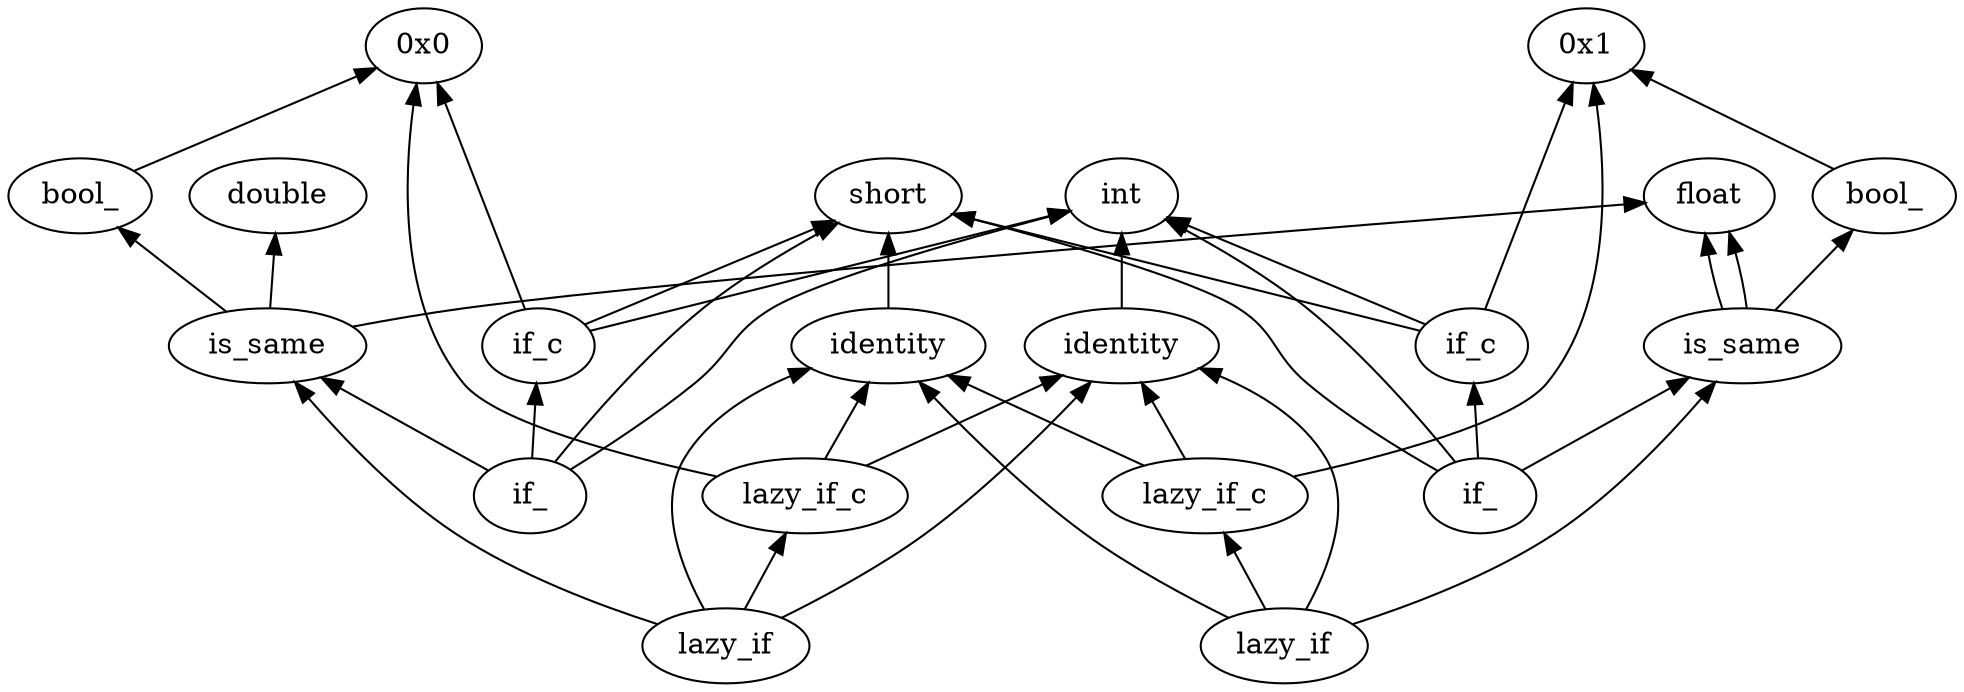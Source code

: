 digraph {
rankdir="BT";
n151244688[label="short"];
n151244712[label="int"];
n151244904[label="float"];
n151244928[label="double"];
n6415077318[label="lazy_if"];
n6937140429[label="is_same"];
n61606759519[label="if_"];
n62123461476[label="if_c"];
n62345674625[label="identity"];
n62584679217[label="lazy_if"];
n63027842420[label="lazy_if_c"];
n63235969880[label="identity"];
n63277628874[label="bool_"];
n63397832369[label="lazy_if_c"];
n63665613321[label="bool_"];
n63722687905[label="if_c"];
n64029456710[label="if_"];
n64189187576[label="is_same"];
n81030972443[label="0x1"];
n81773484321[label="0x0"];

n6415077318 -> n6937140429;
n6415077318 -> n62345674625;
n6415077318 -> n63235969880;
n6415077318 -> n63397832369;
n6937140429 -> n151244904;
n6937140429 -> n151244928;
n6937140429 -> n63665613321;
n61606759519 -> n6937140429;
n61606759519 -> n151244712;
n61606759519 -> n151244688;
n61606759519 -> n62123461476;
n62123461476 -> n81773484321;
n62123461476 -> n151244712;
n62123461476 -> n151244688;
n62345674625 -> n151244712;
n62584679217 -> n64189187576;
n62584679217 -> n62345674625;
n62584679217 -> n63235969880;
n62584679217 -> n63027842420;
n63027842420 -> n81030972443;
n63027842420 -> n62345674625;
n63027842420 -> n63235969880;
n63235969880 -> n151244688;
n63277628874 -> n81030972443;
n63397832369 -> n81773484321;
n63397832369 -> n62345674625;
n63397832369 -> n63235969880;
n63665613321 -> n81773484321;
n63722687905 -> n81030972443;
n63722687905 -> n151244712;
n63722687905 -> n151244688;
n64029456710 -> n64189187576;
n64029456710 -> n151244712;
n64029456710 -> n151244688;
n64029456710 -> n63722687905;
n64189187576 -> n151244904;
n64189187576 -> n151244904;
n64189187576 -> n63277628874;

}
